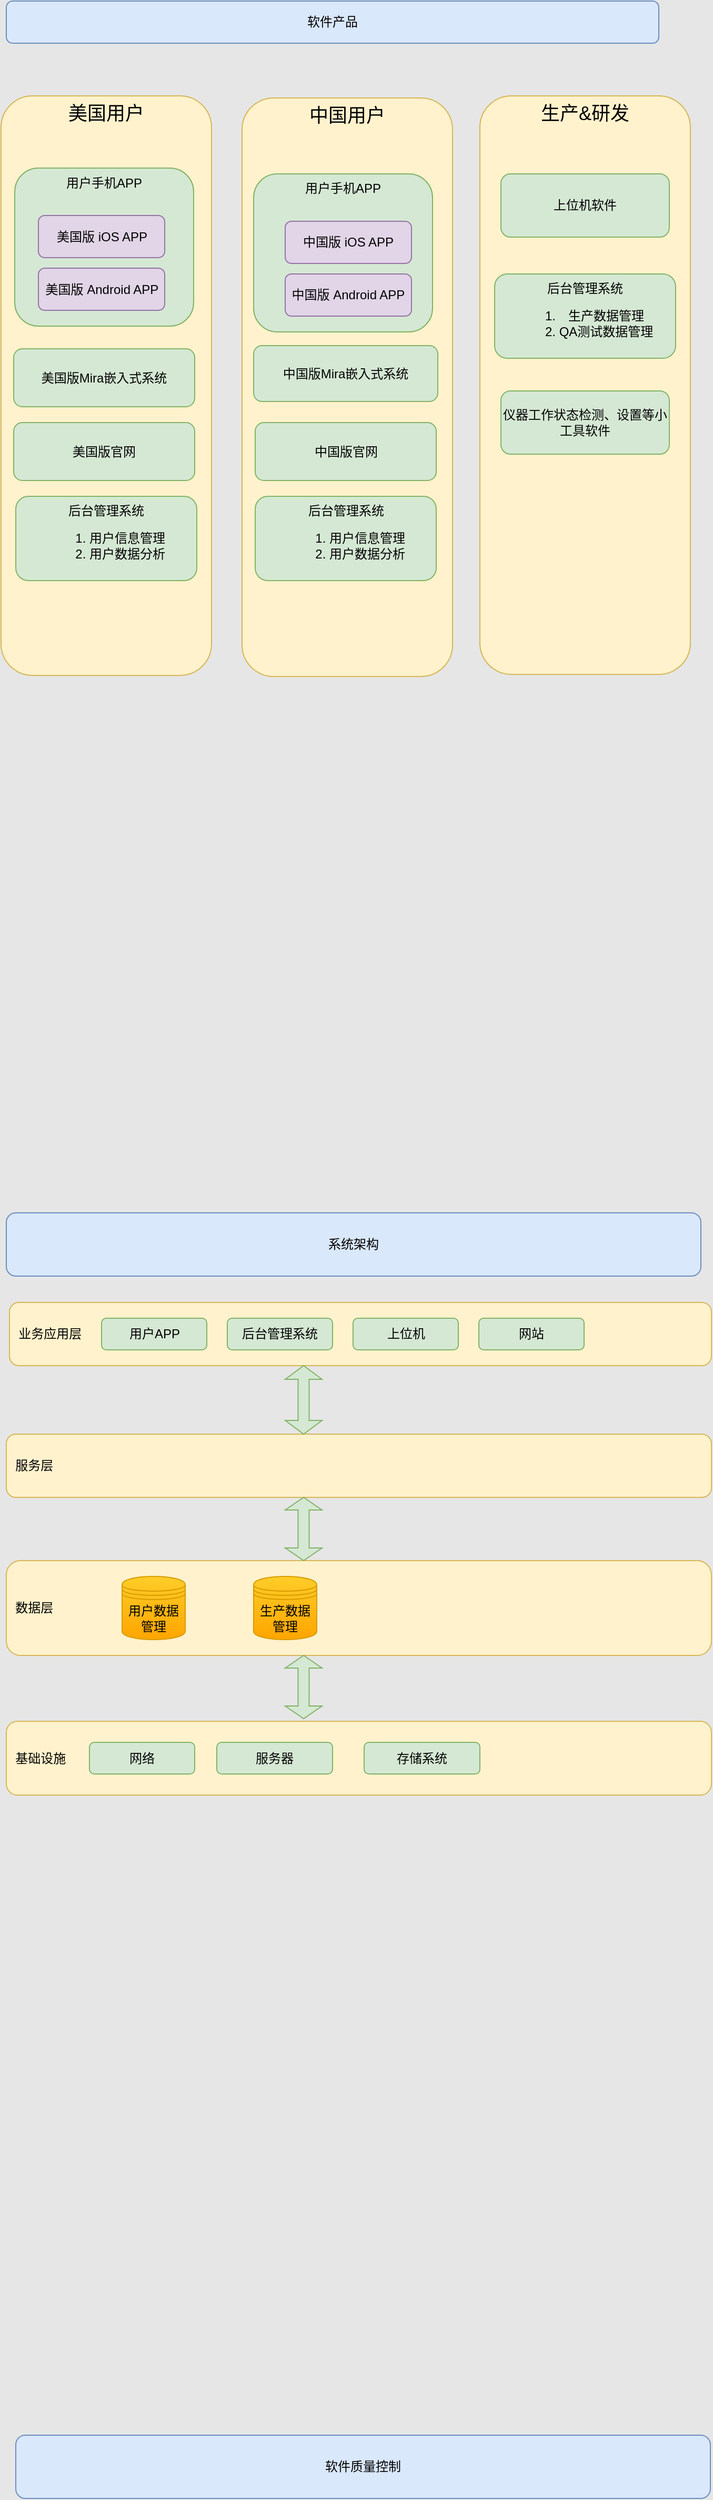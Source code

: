 <mxfile version="10.5.1" type="github"><diagram id="XObeihnjIJagdVTVRIa1" name="第 1 页"><mxGraphModel dx="1130" dy="-387" grid="1" gridSize="10" guides="1" tooltips="1" connect="1" arrows="1" fold="1" page="1" pageScale="1" pageWidth="827" pageHeight="1169" background="#E6E6E6" math="0" shadow="0"><root><mxCell id="0"/><mxCell id="1" parent="0"/><mxCell id="B7sT9SbihXuZ1xSZ1FCd-13" value="美国用户" style="rounded=1;whiteSpace=wrap;html=1;fillColor=#fff2cc;strokeColor=#d6b656;verticalAlign=top;fontSize=18;" vertex="1" parent="1"><mxGeometry x="35" y="1310" width="200" height="550" as="geometry"/></mxCell><mxCell id="1zTaEgs4XXAbuq_W-WRQ-1" value="软件产品" style="rounded=1;whiteSpace=wrap;html=1;fillColor=#dae8fc;strokeColor=#6c8ebf;" parent="1" vertex="1"><mxGeometry x="40" y="1220" width="620" height="40" as="geometry"/></mxCell><mxCell id="B7sT9SbihXuZ1xSZ1FCd-1" value="用户手机APP" style="rounded=1;whiteSpace=wrap;html=1;verticalAlign=top;fillColor=#d5e8d4;strokeColor=#82b366;" vertex="1" parent="1"><mxGeometry x="48" y="1378.5" width="170" height="150" as="geometry"/></mxCell><mxCell id="B7sT9SbihXuZ1xSZ1FCd-2" value="美国版 iOS APP" style="rounded=1;whiteSpace=wrap;html=1;fillColor=#e1d5e7;strokeColor=#9673a6;" vertex="1" parent="1"><mxGeometry x="70.5" y="1423.5" width="120" height="40" as="geometry"/></mxCell><mxCell id="B7sT9SbihXuZ1xSZ1FCd-3" value="美国版 Android APP" style="rounded=1;whiteSpace=wrap;html=1;fillColor=#e1d5e7;strokeColor=#9673a6;" vertex="1" parent="1"><mxGeometry x="70.5" y="1473.5" width="120" height="40" as="geometry"/></mxCell><mxCell id="B7sT9SbihXuZ1xSZ1FCd-6" value="&amp;nbsp; 服务层" style="rounded=1;whiteSpace=wrap;html=1;fillColor=#fff2cc;strokeColor=#d6b656;align=left;" vertex="1" parent="1"><mxGeometry x="40" y="2580" width="670" height="60" as="geometry"/></mxCell><mxCell id="B7sT9SbihXuZ1xSZ1FCd-7" value="&amp;nbsp; 数据层" style="rounded=1;whiteSpace=wrap;html=1;align=left;fillColor=#fff2cc;strokeColor=#d6b656;" vertex="1" parent="1"><mxGeometry x="40" y="2700" width="670" height="90" as="geometry"/></mxCell><mxCell id="B7sT9SbihXuZ1xSZ1FCd-11" value="美国版Mira嵌入式系统" style="rounded=1;whiteSpace=wrap;html=1;fillColor=#d5e8d4;strokeColor=#82b366;" vertex="1" parent="1"><mxGeometry x="47" y="1550" width="172" height="55" as="geometry"/></mxCell><mxCell id="B7sT9SbihXuZ1xSZ1FCd-14" value="中国用户" style="rounded=1;whiteSpace=wrap;html=1;fillColor=#fff2cc;strokeColor=#d6b656;verticalAlign=top;fontSize=18;" vertex="1" parent="1"><mxGeometry x="264" y="1312" width="200" height="549" as="geometry"/></mxCell><mxCell id="B7sT9SbihXuZ1xSZ1FCd-15" value="用户手机APP" style="rounded=1;whiteSpace=wrap;html=1;verticalAlign=top;fillColor=#d5e8d4;strokeColor=#82b366;" vertex="1" parent="1"><mxGeometry x="275" y="1384" width="170" height="150" as="geometry"/></mxCell><mxCell id="B7sT9SbihXuZ1xSZ1FCd-18" value="中国版 iOS APP" style="rounded=1;whiteSpace=wrap;html=1;fillColor=#e1d5e7;strokeColor=#9673a6;" vertex="1" parent="1"><mxGeometry x="305" y="1429" width="120" height="40" as="geometry"/></mxCell><mxCell id="B7sT9SbihXuZ1xSZ1FCd-19" value="中国版 Android APP" style="rounded=1;whiteSpace=wrap;html=1;fillColor=#e1d5e7;strokeColor=#9673a6;" vertex="1" parent="1"><mxGeometry x="305" y="1479" width="120" height="40" as="geometry"/></mxCell><mxCell id="B7sT9SbihXuZ1xSZ1FCd-22" value="中国版Mira嵌入式系统" style="rounded=1;whiteSpace=wrap;html=1;fillColor=#d5e8d4;strokeColor=#82b366;" vertex="1" parent="1"><mxGeometry x="275" y="1547" width="175" height="53" as="geometry"/></mxCell><mxCell id="B7sT9SbihXuZ1xSZ1FCd-26" value="美国版官网" style="rounded=1;whiteSpace=wrap;html=1;fillColor=#d5e8d4;strokeColor=#82b366;" vertex="1" parent="1"><mxGeometry x="47" y="1620" width="172" height="55" as="geometry"/></mxCell><mxCell id="B7sT9SbihXuZ1xSZ1FCd-27" value="中国版官网" style="rounded=1;whiteSpace=wrap;html=1;fillColor=#d5e8d4;strokeColor=#82b366;" vertex="1" parent="1"><mxGeometry x="276.5" y="1620" width="172" height="55" as="geometry"/></mxCell><mxCell id="B7sT9SbihXuZ1xSZ1FCd-28" value="生产&amp;amp;研发" style="rounded=1;whiteSpace=wrap;html=1;fillColor=#fff2cc;strokeColor=#d6b656;verticalAlign=top;fontSize=18;" vertex="1" parent="1"><mxGeometry x="490" y="1310" width="200" height="549" as="geometry"/></mxCell><mxCell id="B7sT9SbihXuZ1xSZ1FCd-29" value="上位机软件" style="rounded=1;whiteSpace=wrap;html=1;fontSize=12;fillColor=#d5e8d4;strokeColor=#82b366;" vertex="1" parent="1"><mxGeometry x="510" y="1384" width="160" height="60" as="geometry"/></mxCell><mxCell id="B7sT9SbihXuZ1xSZ1FCd-30" value="后台管理系统&lt;br&gt;&lt;ol&gt;&lt;li&gt;用户信息管理&lt;br&gt;&lt;/li&gt;&lt;li&gt;用户数据分析&lt;br&gt;&lt;/li&gt;&lt;/ol&gt;" style="rounded=1;whiteSpace=wrap;html=1;fillColor=#d5e8d4;strokeColor=#82b366;" vertex="1" parent="1"><mxGeometry x="49" y="1690" width="172" height="80" as="geometry"/></mxCell><mxCell id="B7sT9SbihXuZ1xSZ1FCd-32" value="后台管理系统&lt;br&gt;&lt;ol&gt;&lt;li&gt;用户信息管理&lt;br&gt;&lt;/li&gt;&lt;li&gt;用户数据分析&lt;br&gt;&lt;/li&gt;&lt;/ol&gt;" style="rounded=1;whiteSpace=wrap;html=1;fillColor=#d5e8d4;strokeColor=#82b366;" vertex="1" parent="1"><mxGeometry x="276.5" y="1690" width="172" height="80" as="geometry"/></mxCell><mxCell id="B7sT9SbihXuZ1xSZ1FCd-33" value="系统架构" style="rounded=1;whiteSpace=wrap;html=1;fillColor=#dae8fc;strokeColor=#6c8ebf;" vertex="1" parent="1"><mxGeometry x="40" y="2370" width="660" height="60" as="geometry"/></mxCell><mxCell id="B7sT9SbihXuZ1xSZ1FCd-34" value="后台管理系统&lt;br&gt;&lt;ol&gt;&lt;li&gt;生产数据管理&lt;/li&gt;&lt;li&gt;QA测试数据管理&lt;/li&gt;&lt;/ol&gt;" style="rounded=1;whiteSpace=wrap;html=1;fillColor=#d5e8d4;strokeColor=#82b366;" vertex="1" parent="1"><mxGeometry x="504" y="1479" width="172" height="80" as="geometry"/></mxCell><mxCell id="B7sT9SbihXuZ1xSZ1FCd-35" value="软件质量控制" style="rounded=1;whiteSpace=wrap;html=1;fillColor=#dae8fc;strokeColor=#6c8ebf;" vertex="1" parent="1"><mxGeometry x="49" y="3530" width="660" height="60" as="geometry"/></mxCell><mxCell id="B7sT9SbihXuZ1xSZ1FCd-36" value="仪器工作状态检测、设置等小工具软件" style="rounded=1;whiteSpace=wrap;html=1;fontSize=12;fillColor=#d5e8d4;strokeColor=#82b366;" vertex="1" parent="1"><mxGeometry x="510" y="1590" width="160" height="60" as="geometry"/></mxCell><mxCell id="B7sT9SbihXuZ1xSZ1FCd-37" value="&amp;nbsp; 业务应用层" style="rounded=1;whiteSpace=wrap;html=1;fillColor=#fff2cc;strokeColor=#d6b656;align=left;" vertex="1" parent="1"><mxGeometry x="43" y="2455" width="667" height="60" as="geometry"/></mxCell><mxCell id="B7sT9SbihXuZ1xSZ1FCd-38" value="&amp;nbsp; 基础设施" style="rounded=1;whiteSpace=wrap;html=1;align=left;fillColor=#fff2cc;strokeColor=#d6b656;" vertex="1" parent="1"><mxGeometry x="40" y="2852.5" width="670" height="70" as="geometry"/></mxCell><mxCell id="B7sT9SbihXuZ1xSZ1FCd-39" value="用户数据管理" style="shape=datastore;whiteSpace=wrap;html=1;fontSize=12;fillColor=#ffcd28;strokeColor=#d79b00;gradientColor=#ffa500;" vertex="1" parent="1"><mxGeometry x="150" y="2715" width="60" height="60" as="geometry"/></mxCell><mxCell id="B7sT9SbihXuZ1xSZ1FCd-40" value="网络" style="rounded=1;whiteSpace=wrap;html=1;fontSize=12;align=center;fillColor=#d5e8d4;strokeColor=#82b366;" vertex="1" parent="1"><mxGeometry x="119" y="2872.5" width="100" height="30" as="geometry"/></mxCell><mxCell id="B7sT9SbihXuZ1xSZ1FCd-41" value="服务器" style="rounded=1;whiteSpace=wrap;html=1;fontSize=12;align=center;fillColor=#d5e8d4;strokeColor=#82b366;" vertex="1" parent="1"><mxGeometry x="240" y="2872.5" width="110" height="30" as="geometry"/></mxCell><mxCell id="B7sT9SbihXuZ1xSZ1FCd-42" value="存储系统" style="rounded=1;whiteSpace=wrap;html=1;fontSize=12;align=center;fillColor=#d5e8d4;strokeColor=#82b366;" vertex="1" parent="1"><mxGeometry x="380" y="2872.5" width="110" height="30" as="geometry"/></mxCell><mxCell id="B7sT9SbihXuZ1xSZ1FCd-43" value="生产数据管理" style="shape=datastore;whiteSpace=wrap;html=1;fontSize=12;fillColor=#ffcd28;strokeColor=#d79b00;gradientColor=#ffa500;" vertex="1" parent="1"><mxGeometry x="275" y="2715" width="60" height="60" as="geometry"/></mxCell><mxCell id="B7sT9SbihXuZ1xSZ1FCd-45" value="用户APP" style="rounded=1;whiteSpace=wrap;html=1;fontSize=12;align=center;fillColor=#d5e8d4;strokeColor=#82b366;" vertex="1" parent="1"><mxGeometry x="130.5" y="2470" width="100" height="30" as="geometry"/></mxCell><mxCell id="B7sT9SbihXuZ1xSZ1FCd-46" value="后台管理系统" style="rounded=1;whiteSpace=wrap;html=1;fontSize=12;align=center;fillColor=#d5e8d4;strokeColor=#82b366;" vertex="1" parent="1"><mxGeometry x="250" y="2470" width="100" height="30" as="geometry"/></mxCell><mxCell id="B7sT9SbihXuZ1xSZ1FCd-47" value="上位机" style="rounded=1;whiteSpace=wrap;html=1;fontSize=12;align=center;fillColor=#d5e8d4;strokeColor=#82b366;" vertex="1" parent="1"><mxGeometry x="369.5" y="2470" width="100" height="30" as="geometry"/></mxCell><mxCell id="B7sT9SbihXuZ1xSZ1FCd-48" value="" style="shape=doubleArrow;direction=south;whiteSpace=wrap;html=1;fontSize=12;align=left;fillColor=#d5e8d4;strokeColor=#82b366;" vertex="1" parent="1"><mxGeometry x="305" y="2790" width="35" height="60" as="geometry"/></mxCell><mxCell id="B7sT9SbihXuZ1xSZ1FCd-49" value="" style="shape=doubleArrow;direction=south;whiteSpace=wrap;html=1;fontSize=12;align=left;fillColor=#d5e8d4;strokeColor=#82b366;" vertex="1" parent="1"><mxGeometry x="305" y="2640" width="35" height="60" as="geometry"/></mxCell><mxCell id="B7sT9SbihXuZ1xSZ1FCd-50" value="" style="shape=doubleArrow;direction=south;whiteSpace=wrap;html=1;fontSize=12;align=left;fillColor=#d5e8d4;strokeColor=#82b366;" vertex="1" parent="1"><mxGeometry x="305" y="2515" width="35" height="65" as="geometry"/></mxCell><mxCell id="B7sT9SbihXuZ1xSZ1FCd-51" value="网站" style="rounded=1;whiteSpace=wrap;html=1;fontSize=12;align=center;fillColor=#d5e8d4;strokeColor=#82b366;" vertex="1" parent="1"><mxGeometry x="489" y="2470" width="100" height="30" as="geometry"/></mxCell></root></mxGraphModel></diagram></mxfile>